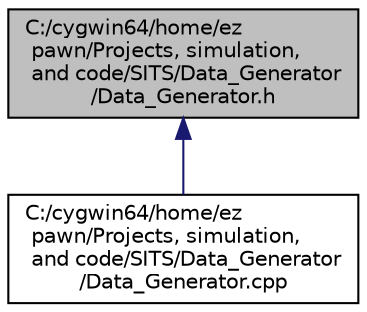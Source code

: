digraph "C:/cygwin64/home/ez pawn/Projects, simulation, and code/SITS/Data_Generator/Data_Generator.h"
{
  edge [fontname="Helvetica",fontsize="10",labelfontname="Helvetica",labelfontsize="10"];
  node [fontname="Helvetica",fontsize="10",shape=record];
  Node10 [label="C:/cygwin64/home/ez\l pawn/Projects, simulation,\l and code/SITS/Data_Generator\l/Data_Generator.h",height=0.2,width=0.4,color="black", fillcolor="grey75", style="filled", fontcolor="black"];
  Node10 -> Node11 [dir="back",color="midnightblue",fontsize="10",style="solid",fontname="Helvetica"];
  Node11 [label="C:/cygwin64/home/ez\l pawn/Projects, simulation,\l and code/SITS/Data_Generator\l/Data_Generator.cpp",height=0.2,width=0.4,color="black", fillcolor="white", style="filled",URL="$_data___generator_8cpp.html"];
}
